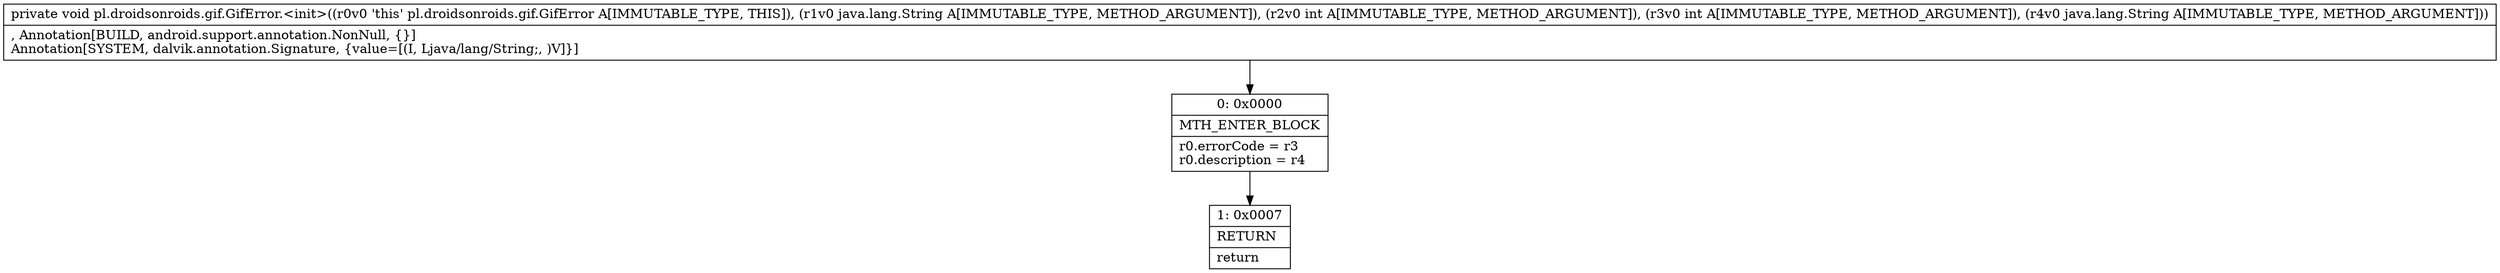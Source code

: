 digraph "CFG forpl.droidsonroids.gif.GifError.\<init\>(Ljava\/lang\/String;IILjava\/lang\/String;)V" {
Node_0 [shape=record,label="{0\:\ 0x0000|MTH_ENTER_BLOCK\l|r0.errorCode = r3\lr0.description = r4\l}"];
Node_1 [shape=record,label="{1\:\ 0x0007|RETURN\l|return\l}"];
MethodNode[shape=record,label="{private void pl.droidsonroids.gif.GifError.\<init\>((r0v0 'this' pl.droidsonroids.gif.GifError A[IMMUTABLE_TYPE, THIS]), (r1v0 java.lang.String A[IMMUTABLE_TYPE, METHOD_ARGUMENT]), (r2v0 int A[IMMUTABLE_TYPE, METHOD_ARGUMENT]), (r3v0 int A[IMMUTABLE_TYPE, METHOD_ARGUMENT]), (r4v0 java.lang.String A[IMMUTABLE_TYPE, METHOD_ARGUMENT]))  | , Annotation[BUILD, android.support.annotation.NonNull, \{\}]\lAnnotation[SYSTEM, dalvik.annotation.Signature, \{value=[(I, Ljava\/lang\/String;, )V]\}]\l}"];
MethodNode -> Node_0;
Node_0 -> Node_1;
}

